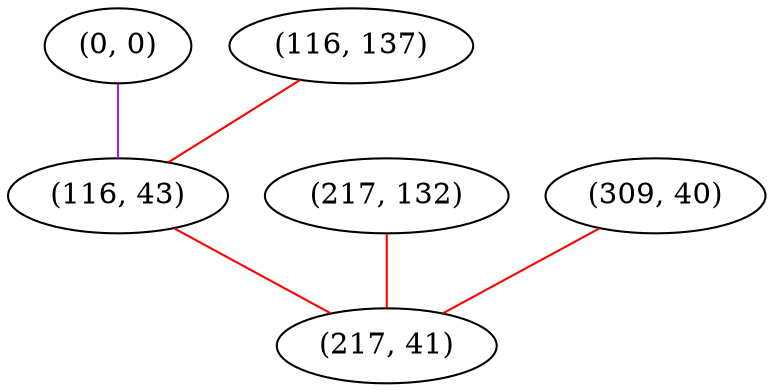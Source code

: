 graph "" {
"(0, 0)";
"(217, 132)";
"(309, 40)";
"(116, 137)";
"(116, 43)";
"(217, 41)";
"(0, 0)" -- "(116, 43)"  [color=purple, key=0, weight=4];
"(217, 132)" -- "(217, 41)"  [color=red, key=0, weight=1];
"(309, 40)" -- "(217, 41)"  [color=red, key=0, weight=1];
"(116, 137)" -- "(116, 43)"  [color=red, key=0, weight=1];
"(116, 43)" -- "(217, 41)"  [color=red, key=0, weight=1];
}
